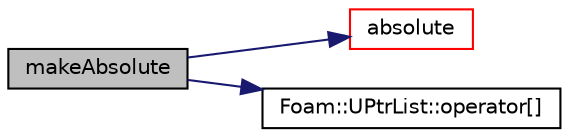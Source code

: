 digraph "makeAbsolute"
{
  bgcolor="transparent";
  edge [fontname="Helvetica",fontsize="10",labelfontname="Helvetica",labelfontsize="10"];
  node [fontname="Helvetica",fontsize="10",shape=record];
  rankdir="LR";
  Node1694 [label="makeAbsolute",height=0.2,width=0.4,color="black", fillcolor="grey75", style="filled", fontcolor="black"];
  Node1694 -> Node1695 [color="midnightblue",fontsize="10",style="solid",fontname="Helvetica"];
  Node1695 [label="absolute",height=0.2,width=0.4,color="red",URL="$a22685.html#a5157591457a182dc238347179d759405",tooltip="Return the given relative flux absolute within the MRF region. "];
  Node1694 -> Node2025 [color="midnightblue",fontsize="10",style="solid",fontname="Helvetica"];
  Node2025 [label="Foam::UPtrList::operator[]",height=0.2,width=0.4,color="black",URL="$a27101.html#a92eab3a97cd59afdf63a26b0a90642a9",tooltip="Return element const reference. "];
}
